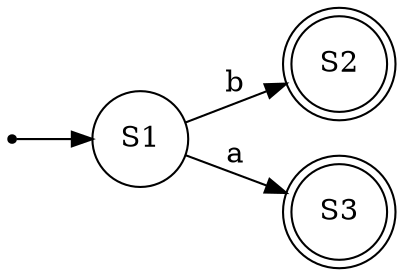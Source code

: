 digraph "Deterministic Finite Automata" {
	rankdir=LR
	node [shape=doublecircle]
	S2
	S3
	node [shape=circle]
	S1 -> S2 [label=b]
	S1 -> S3 [label=a]
	node [shape=point]
	"" -> S1
}
